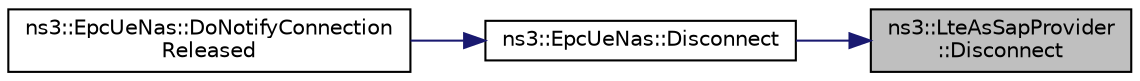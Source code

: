 digraph "ns3::LteAsSapProvider::Disconnect"
{
 // LATEX_PDF_SIZE
  edge [fontname="Helvetica",fontsize="10",labelfontname="Helvetica",labelfontsize="10"];
  node [fontname="Helvetica",fontsize="10",shape=record];
  rankdir="RL";
  Node1 [label="ns3::LteAsSapProvider\l::Disconnect",height=0.2,width=0.4,color="black", fillcolor="grey75", style="filled", fontcolor="black",tooltip="Tell the RRC entity to release the connection."];
  Node1 -> Node2 [dir="back",color="midnightblue",fontsize="10",style="solid",fontname="Helvetica"];
  Node2 [label="ns3::EpcUeNas::Disconnect",height=0.2,width=0.4,color="black", fillcolor="white", style="filled",URL="$classns3_1_1_epc_ue_nas.html#aa3409bff18e25d34b75dece3dc201863",tooltip="instruct the NAS to disconnect"];
  Node2 -> Node3 [dir="back",color="midnightblue",fontsize="10",style="solid",fontname="Helvetica"];
  Node3 [label="ns3::EpcUeNas::DoNotifyConnection\lReleased",height=0.2,width=0.4,color="black", fillcolor="white", style="filled",URL="$classns3_1_1_epc_ue_nas.html#aada1dcf7061f77a4f337f56b576e3a7d",tooltip="Notify connection released."];
}
